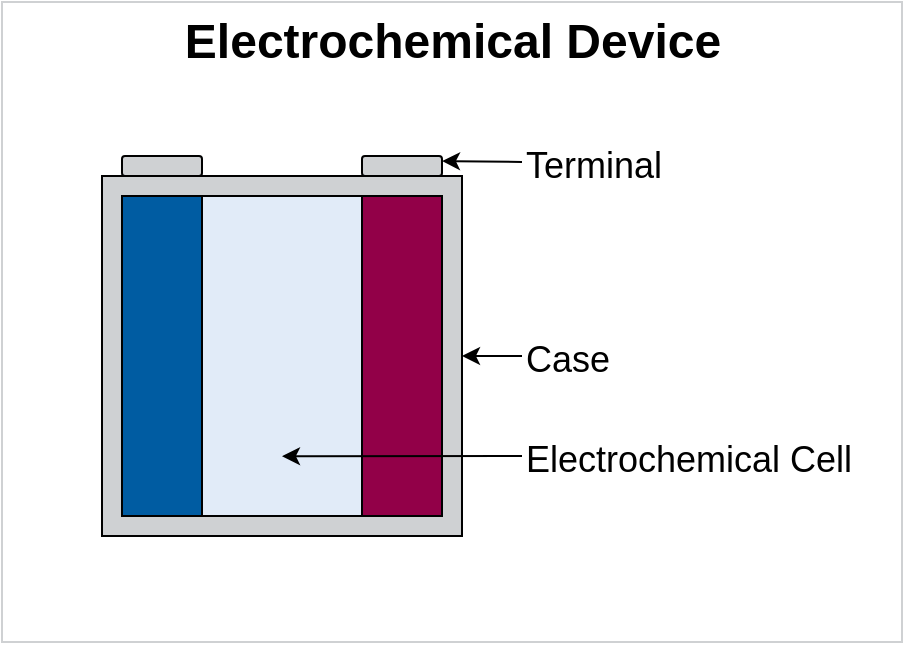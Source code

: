 <mxfile>
    <diagram id="5ydP_mNCoAJ0G2GhFtXP" name="Page-1">
        <mxGraphModel dx="629" dy="469" grid="1" gridSize="10" guides="1" tooltips="1" connect="1" arrows="1" fold="1" page="1" pageScale="1" pageWidth="850" pageHeight="1100" math="0" shadow="0">
            <root>
                <mxCell id="0"/>
                <mxCell id="1" parent="0"/>
                <mxCell id="23" value="" style="rounded=0;whiteSpace=wrap;html=1;strokeColor=#cfd1d3;fillColor=none;" vertex="1" parent="1">
                    <mxGeometry x="80" y="40" width="450" height="320" as="geometry"/>
                </mxCell>
                <mxCell id="12" value="" style="rounded=0;whiteSpace=wrap;html=1;fillColor=#cfd1d3;" parent="1" vertex="1">
                    <mxGeometry x="130" y="127" width="180" height="180" as="geometry"/>
                </mxCell>
                <mxCell id="2" value="" style="rounded=0;whiteSpace=wrap;html=1;fillColor=#005CA2;" parent="1" vertex="1">
                    <mxGeometry x="140" y="137" width="40" height="160" as="geometry"/>
                </mxCell>
                <mxCell id="3" value="" style="rounded=0;whiteSpace=wrap;html=1;fillColor=#E1EBf8;" parent="1" vertex="1">
                    <mxGeometry x="180" y="137" width="80" height="160" as="geometry"/>
                </mxCell>
                <mxCell id="4" value="" style="rounded=0;whiteSpace=wrap;html=1;fillColor=#920048;" parent="1" vertex="1">
                    <mxGeometry x="260" y="137" width="40" height="160" as="geometry"/>
                </mxCell>
                <mxCell id="11" value="Electrochemical Device" style="text;strokeColor=none;fillColor=none;html=1;fontSize=24;fontStyle=1;verticalAlign=middle;align=center;" parent="1" vertex="1">
                    <mxGeometry x="255" y="40" width="100" height="40" as="geometry"/>
                </mxCell>
                <mxCell id="13" value="" style="rounded=1;whiteSpace=wrap;html=1;fillColor=#cfd1d3;" parent="1" vertex="1">
                    <mxGeometry x="140" y="117" width="40" height="10" as="geometry"/>
                </mxCell>
                <mxCell id="14" value="" style="rounded=1;whiteSpace=wrap;html=1;fillColor=#cfd1d3;" parent="1" vertex="1">
                    <mxGeometry x="260" y="117" width="40" height="10" as="geometry"/>
                </mxCell>
                <mxCell id="18" style="edgeStyle=none;html=1;exitX=0;exitY=0.5;exitDx=0;exitDy=0;entryX=1;entryY=0.25;entryDx=0;entryDy=0;fontSize=18;" parent="1" source="16" target="14" edge="1">
                    <mxGeometry relative="1" as="geometry"/>
                </mxCell>
                <mxCell id="16" value="&lt;span style=&quot;font-weight: normal;&quot;&gt;&lt;font style=&quot;font-size: 18px;&quot;&gt;Terminal&lt;/font&gt;&lt;/span&gt;" style="text;strokeColor=none;fillColor=none;html=1;fontSize=24;fontStyle=1;verticalAlign=middle;align=left;" parent="1" vertex="1">
                    <mxGeometry x="340" y="100" width="100" height="40" as="geometry"/>
                </mxCell>
                <mxCell id="19" style="edgeStyle=none;html=1;exitX=0;exitY=0.5;exitDx=0;exitDy=0;entryX=1;entryY=0.5;entryDx=0;entryDy=0;fontSize=18;" parent="1" source="17" target="12" edge="1">
                    <mxGeometry relative="1" as="geometry"/>
                </mxCell>
                <mxCell id="17" value="&lt;span style=&quot;font-weight: normal;&quot;&gt;&lt;font style=&quot;font-size: 18px;&quot;&gt;Case&lt;/font&gt;&lt;/span&gt;" style="text;strokeColor=none;fillColor=none;html=1;fontSize=24;fontStyle=1;verticalAlign=middle;align=left;" parent="1" vertex="1">
                    <mxGeometry x="340" y="197" width="100" height="40" as="geometry"/>
                </mxCell>
                <mxCell id="20" style="edgeStyle=none;html=1;exitX=0;exitY=0.5;exitDx=0;exitDy=0;entryX=0.5;entryY=0.813;entryDx=0;entryDy=0;fontSize=18;entryPerimeter=0;" edge="1" parent="1" source="21" target="3">
                    <mxGeometry relative="1" as="geometry">
                        <mxPoint x="310" y="267" as="targetPoint"/>
                    </mxGeometry>
                </mxCell>
                <mxCell id="21" value="&lt;span style=&quot;font-weight: normal;&quot;&gt;&lt;font style=&quot;font-size: 18px;&quot;&gt;Electrochemical Cell&lt;/font&gt;&lt;/span&gt;" style="text;strokeColor=none;fillColor=none;html=1;fontSize=24;fontStyle=1;verticalAlign=middle;align=left;" vertex="1" parent="1">
                    <mxGeometry x="340" y="247" width="100" height="40" as="geometry"/>
                </mxCell>
            </root>
        </mxGraphModel>
    </diagram>
</mxfile>